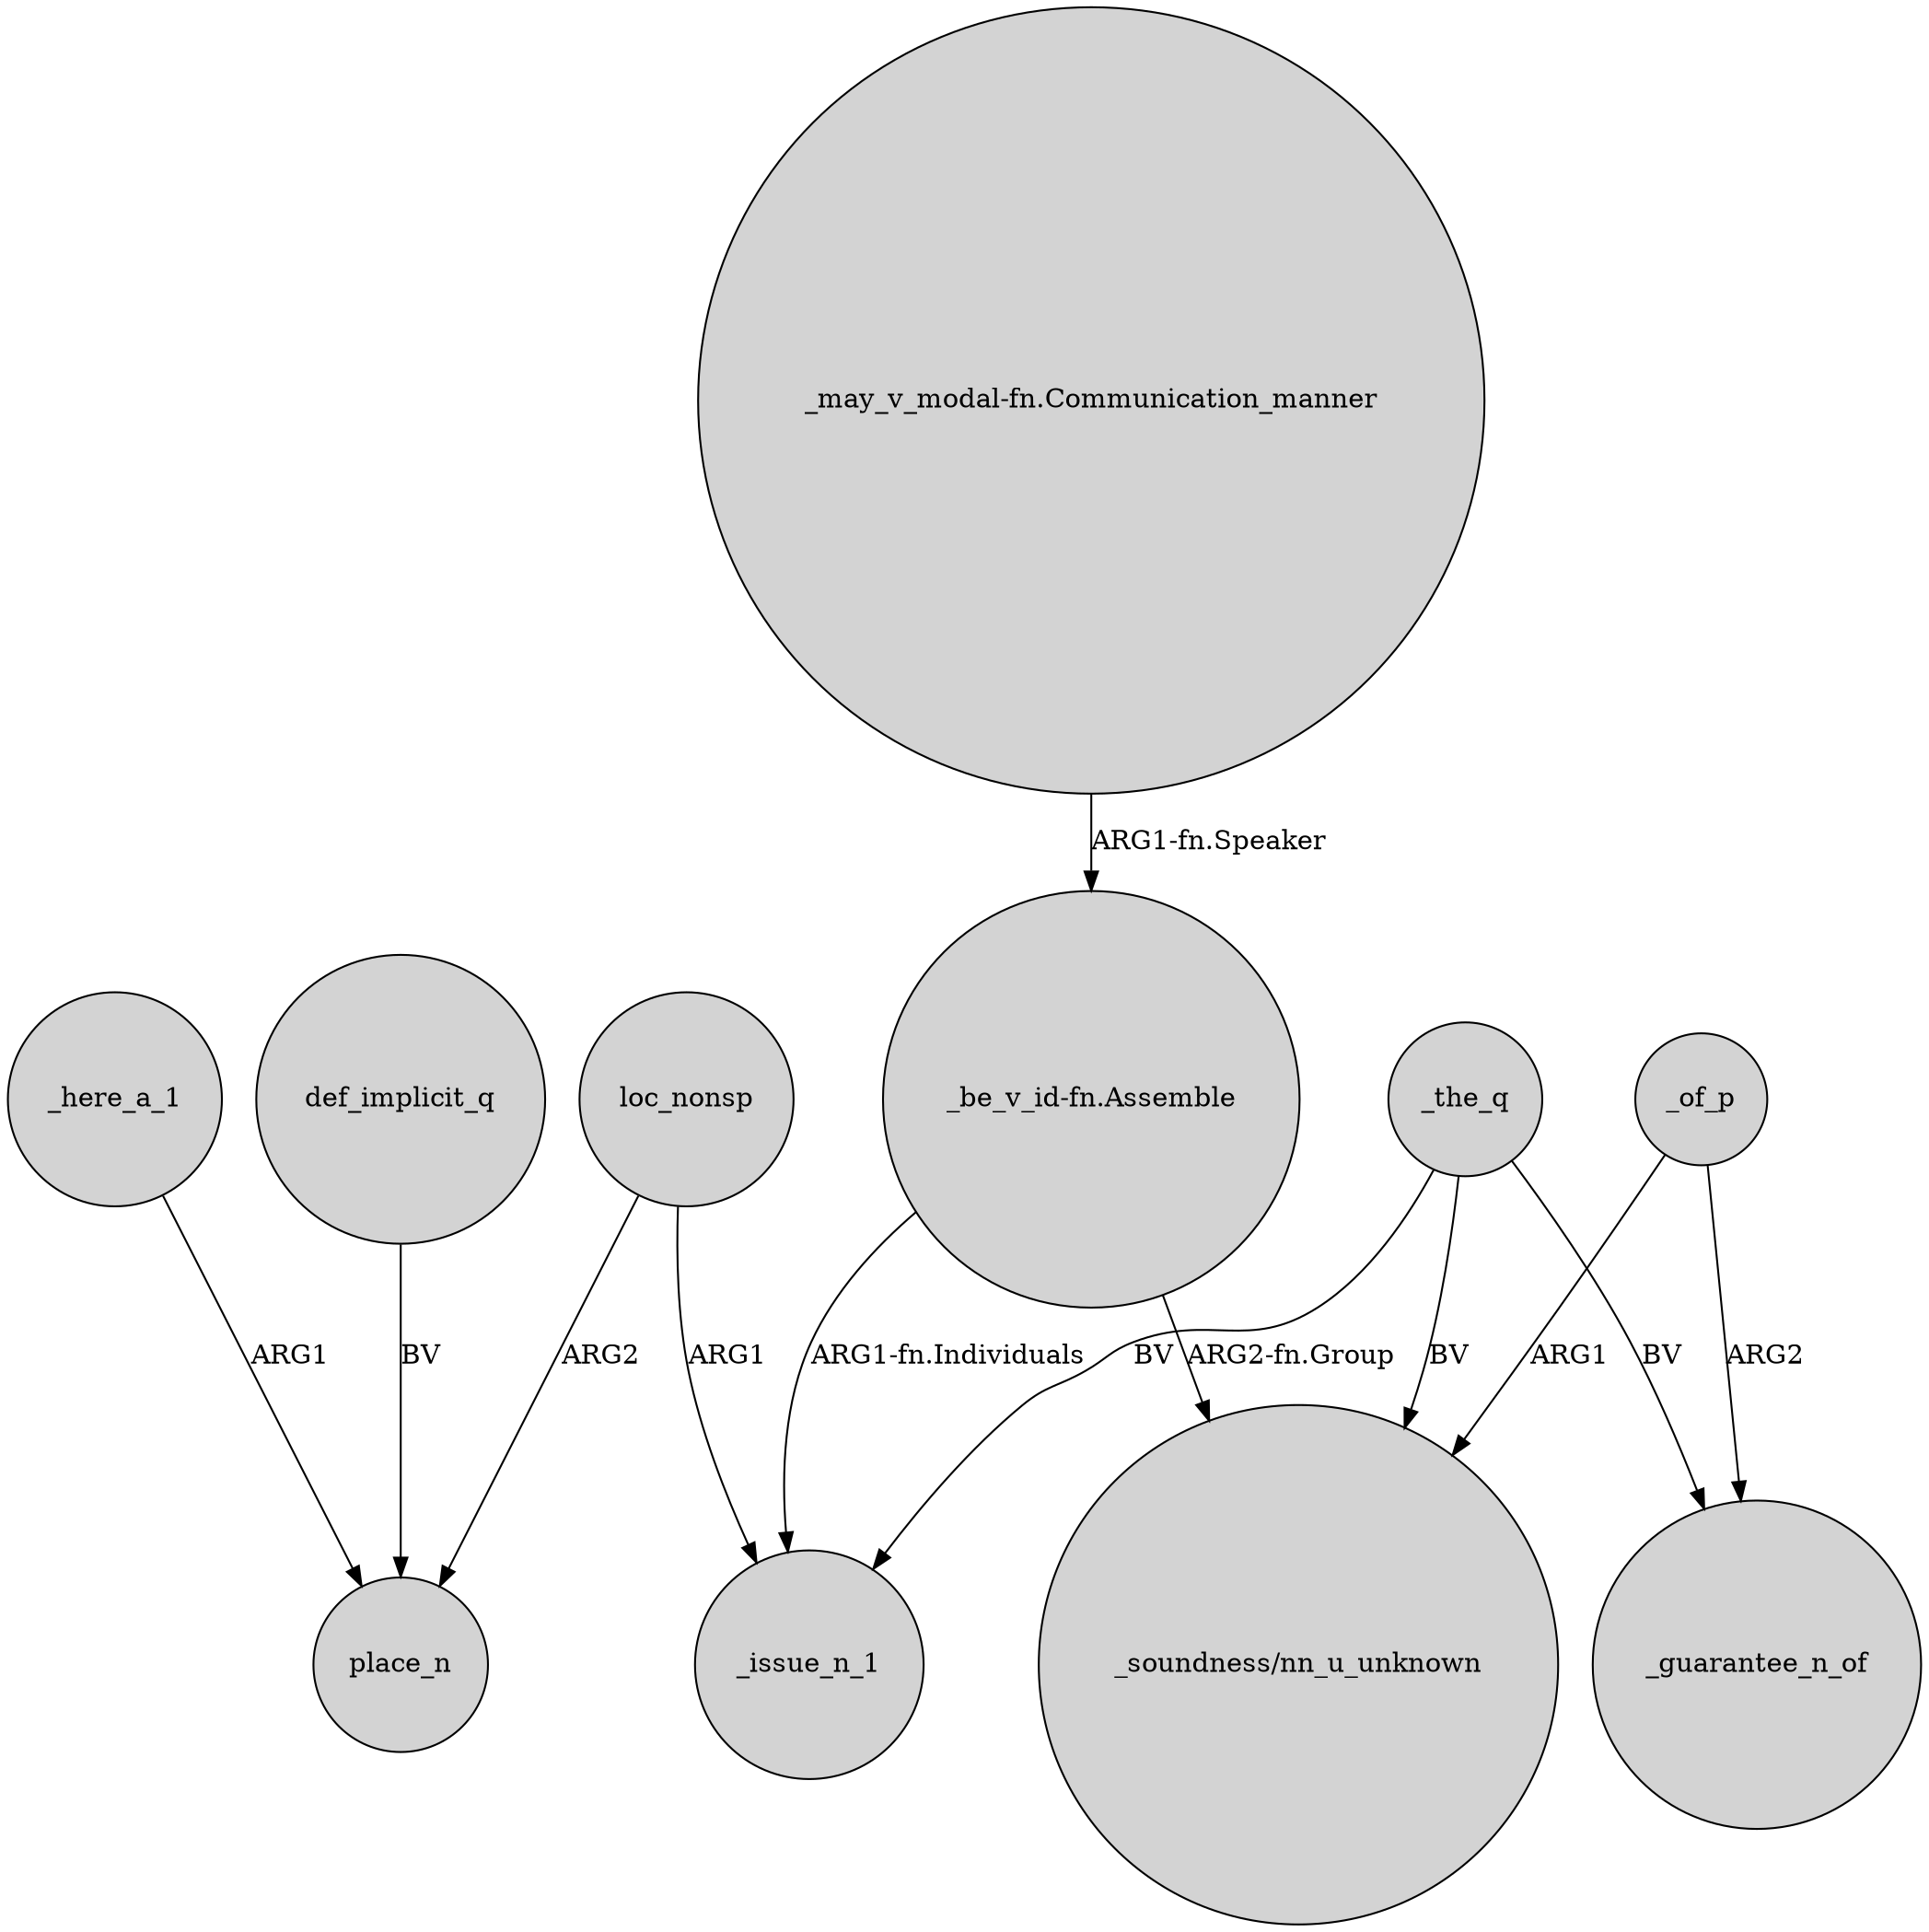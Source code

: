 digraph {
	node [shape=circle style=filled]
	loc_nonsp -> place_n [label=ARG2]
	_here_a_1 -> place_n [label=ARG1]
	"_may_v_modal-fn.Communication_manner" -> "_be_v_id-fn.Assemble" [label="ARG1-fn.Speaker"]
	_of_p -> _guarantee_n_of [label=ARG2]
	def_implicit_q -> place_n [label=BV]
	"_be_v_id-fn.Assemble" -> _issue_n_1 [label="ARG1-fn.Individuals"]
	_of_p -> "_soundness/nn_u_unknown" [label=ARG1]
	_the_q -> _guarantee_n_of [label=BV]
	"_be_v_id-fn.Assemble" -> "_soundness/nn_u_unknown" [label="ARG2-fn.Group"]
	_the_q -> "_soundness/nn_u_unknown" [label=BV]
	loc_nonsp -> _issue_n_1 [label=ARG1]
	_the_q -> _issue_n_1 [label=BV]
}
